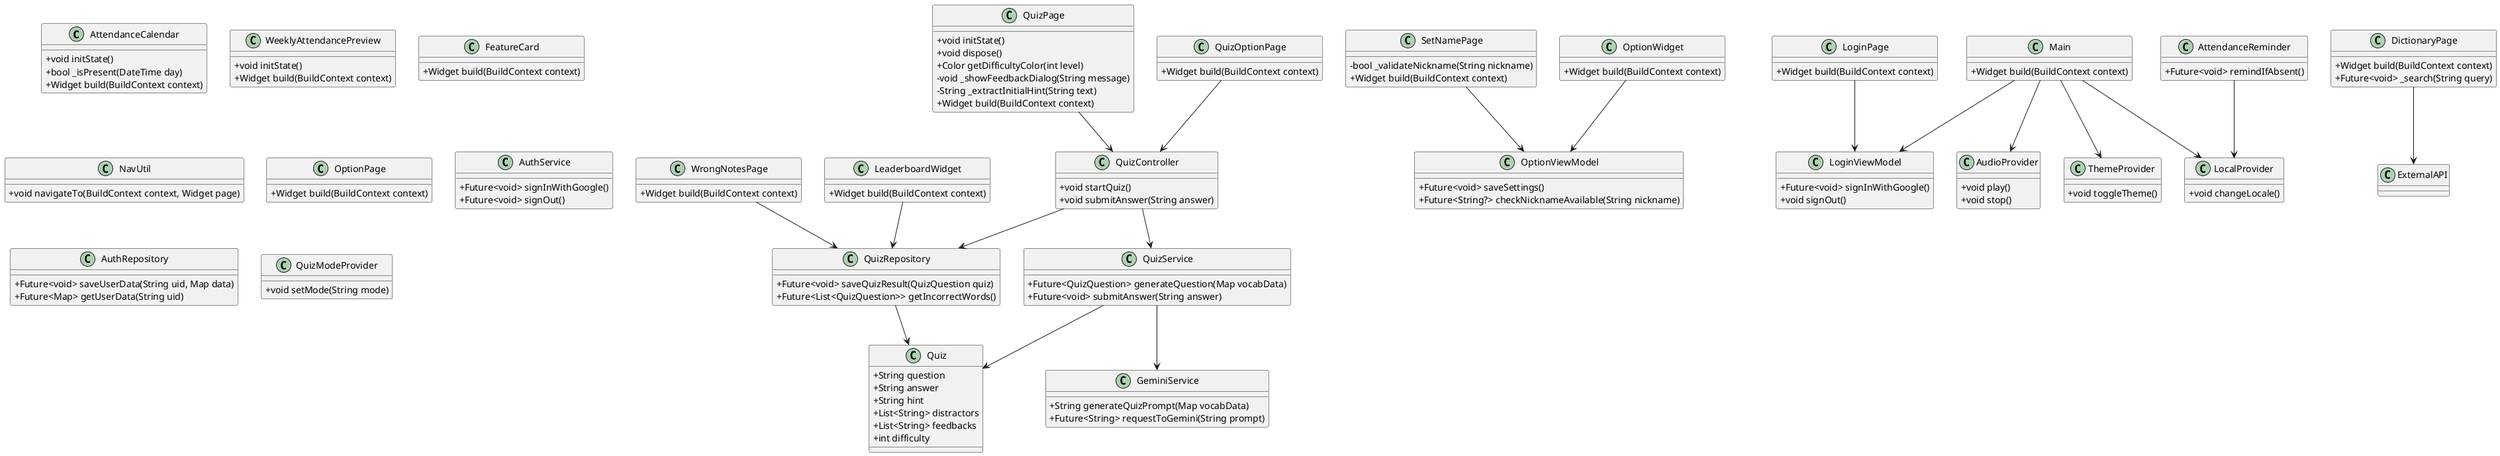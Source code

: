 @startuml
skinparam classAttributeIconSize 0

class AttendanceCalendar {
  + void initState()
  + bool _isPresent(DateTime day)
  + Widget build(BuildContext context)
}

class WeeklyAttendancePreview {
  + void initState()
  + Widget build(BuildContext context)
}

class WrongNotesPage {
  + Widget build(BuildContext context)
}

class QuizPage {
  + void initState()
  + void dispose()
  + Color getDifficultyColor(int level)
  - void _showFeedbackDialog(String message)
  - String _extractInitialHint(String text)
  + Widget build(BuildContext context)
}

class SetNamePage {
  - bool _validateNickname(String nickname)
  + Widget build(BuildContext context)
}

class FeatureCard {
  + Widget build(BuildContext context)
}

class Main {
  + Widget build(BuildContext context)
}

class LeaderboardWidget {
  + Widget build(BuildContext context)
}

class OptionWidget {
  + Widget build(BuildContext context)
}

class NavUtil {
  + void navigateTo(BuildContext context, Widget page)
}

class QuizOptionPage {
  + Widget build(BuildContext context)
}

class OptionPage {
  + Widget build(BuildContext context)
}

class LoginPage {
  + Widget build(BuildContext context)
}

class DictionaryPage {
  + Widget build(BuildContext context)
  + Future<void> _search(String query)
}

class OptionViewModel {
  + Future<void> saveSettings()
  + Future<String?> checkNicknameAvailable(String nickname)
}

class LoginViewModel {
  + Future<void> signInWithGoogle()
  + void signOut()
}

class AttendanceReminder {
  + Future<void> remindIfAbsent()
}

class QuizService {
  + Future<QuizQuestion> generateQuestion(Map vocabData)
  + Future<void> submitAnswer(String answer)
}

class GeminiService {
  + String generateQuizPrompt(Map vocabData)
  + Future<String> requestToGemini(String prompt)
}

class AuthService {
  + Future<void> signInWithGoogle()
  + Future<void> signOut()
}

class QuizRepository {
  + Future<void> saveQuizResult(QuizQuestion quiz)
  + Future<List<QuizQuestion>> getIncorrectWords()
}

class AuthRepository {
  + Future<void> saveUserData(String uid, Map data)
  + Future<Map> getUserData(String uid)
}

class Quiz {
  + String question
  + String answer
  + String hint
  + List<String> distractors
  + List<String> feedbacks
  + int difficulty
}

class QuizController {
  + void startQuiz()
  + void submitAnswer(String answer)
}

class AudioProvider {
  + void play()
  + void stop()
}

class ThemeProvider {
  + void toggleTheme()
}

class LocalProvider {
  + void changeLocale()
}

class QuizModeProvider {
  + void setMode(String mode)
}

Main --> AudioProvider
Main --> ThemeProvider
Main --> LocalProvider
Main --> LoginViewModel
LoginPage --> LoginViewModel
QuizPage --> QuizController
QuizOptionPage --> QuizController
QuizController --> QuizService
QuizController --> QuizRepository
QuizService --> GeminiService
QuizService --> Quiz
QuizRepository --> Quiz
SetNamePage --> OptionViewModel
OptionWidget --> OptionViewModel
DictionaryPage --> ExternalAPI
WrongNotesPage --> QuizRepository
LeaderboardWidget --> QuizRepository
AttendanceReminder --> LocalProvider

@enduml
